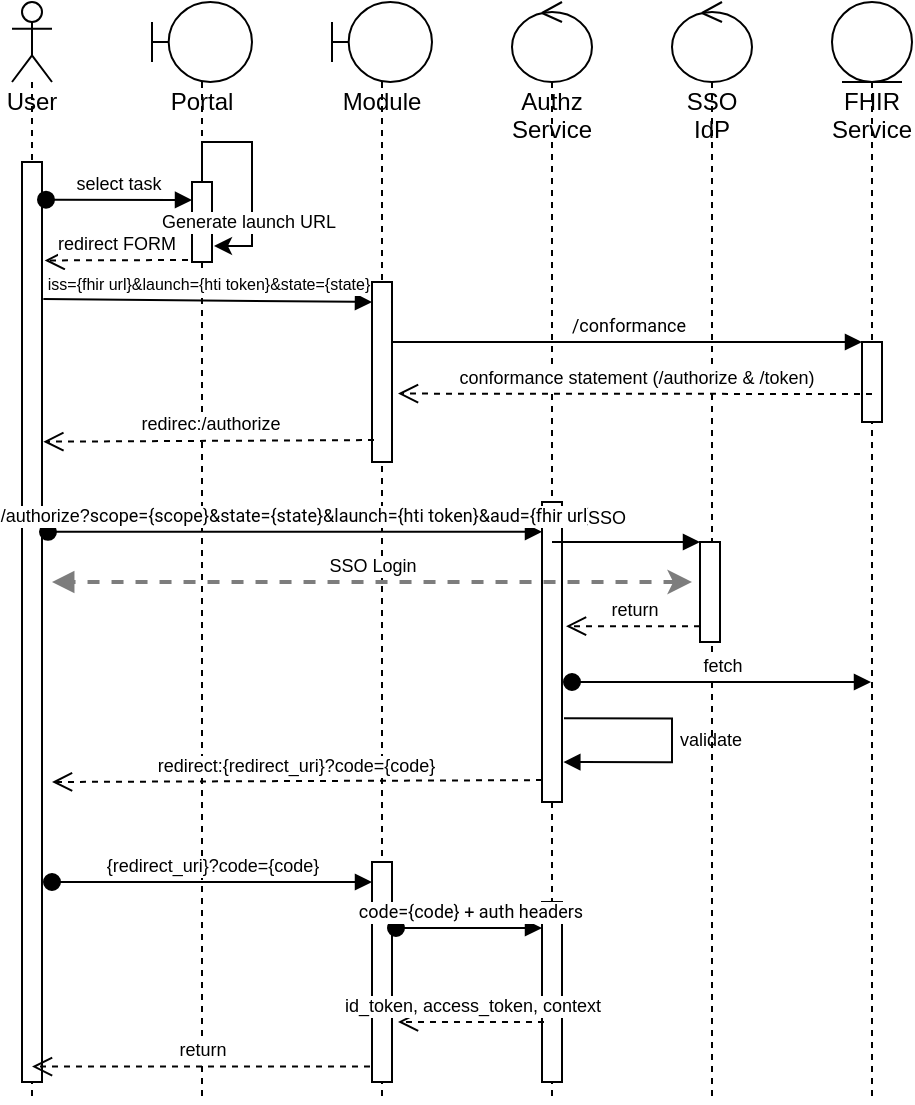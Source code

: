 <mxfile version="20.3.1" type="github">
  <diagram id="ASmLAsQBJp6RxAvkR3ZK" name="Page-1">
    <mxGraphModel dx="931" dy="620" grid="1" gridSize="10" guides="1" tooltips="1" connect="1" arrows="1" fold="1" page="1" pageScale="1" pageWidth="827" pageHeight="1169" math="0" shadow="0">
      <root>
        <mxCell id="0" />
        <mxCell id="1" parent="0" />
        <mxCell id="73914hcnSvvW4cPeAc7Q-7" value="User" style="shape=umlLifeline;participant=umlActor;perimeter=lifelinePerimeter;whiteSpace=wrap;html=1;container=1;collapsible=0;recursiveResize=0;verticalAlign=top;spacingTop=36;outlineConnect=0;" parent="1" vertex="1">
          <mxGeometry x="70" y="40" width="20" height="550" as="geometry" />
        </mxCell>
        <mxCell id="73914hcnSvvW4cPeAc7Q-14" value="" style="html=1;points=[];perimeter=orthogonalPerimeter;" parent="73914hcnSvvW4cPeAc7Q-7" vertex="1">
          <mxGeometry x="5" y="80" width="10" height="460" as="geometry" />
        </mxCell>
        <mxCell id="73914hcnSvvW4cPeAc7Q-8" value="Portal" style="shape=umlLifeline;participant=umlBoundary;perimeter=lifelinePerimeter;whiteSpace=wrap;html=1;container=1;collapsible=0;recursiveResize=0;verticalAlign=top;spacingTop=36;outlineConnect=0;" parent="1" vertex="1">
          <mxGeometry x="140" y="40" width="50" height="550" as="geometry" />
        </mxCell>
        <mxCell id="73914hcnSvvW4cPeAc7Q-16" value="" style="html=1;points=[];perimeter=orthogonalPerimeter;" parent="73914hcnSvvW4cPeAc7Q-8" vertex="1">
          <mxGeometry x="20" y="90" width="10" height="40" as="geometry" />
        </mxCell>
        <mxCell id="73914hcnSvvW4cPeAc7Q-20" style="edgeStyle=orthogonalEdgeStyle;rounded=0;orthogonalLoop=1;jettySize=auto;html=1;entryX=1.1;entryY=0.8;entryDx=0;entryDy=0;entryPerimeter=0;" parent="73914hcnSvvW4cPeAc7Q-8" source="73914hcnSvvW4cPeAc7Q-16" target="73914hcnSvvW4cPeAc7Q-16" edge="1">
          <mxGeometry relative="1" as="geometry" />
        </mxCell>
        <mxCell id="73914hcnSvvW4cPeAc7Q-21" value="Generate launch URL" style="edgeLabel;html=1;align=center;verticalAlign=middle;resizable=0;points=[];fontSize=9;" parent="73914hcnSvvW4cPeAc7Q-20" vertex="1" connectable="0">
          <mxGeometry x="0.328" y="-2" relative="1" as="geometry">
            <mxPoint y="8" as="offset" />
          </mxGeometry>
        </mxCell>
        <mxCell id="73914hcnSvvW4cPeAc7Q-9" value="Module" style="shape=umlLifeline;participant=umlBoundary;perimeter=lifelinePerimeter;whiteSpace=wrap;html=1;container=1;collapsible=0;recursiveResize=0;verticalAlign=top;spacingTop=36;outlineConnect=0;" parent="1" vertex="1">
          <mxGeometry x="230" y="40" width="50" height="550" as="geometry" />
        </mxCell>
        <mxCell id="73914hcnSvvW4cPeAc7Q-23" value="" style="html=1;points=[];perimeter=orthogonalPerimeter;fontSize=9;" parent="73914hcnSvvW4cPeAc7Q-9" vertex="1">
          <mxGeometry x="20" y="140" width="10" height="90" as="geometry" />
        </mxCell>
        <mxCell id="73914hcnSvvW4cPeAc7Q-40" value="" style="html=1;points=[];perimeter=orthogonalPerimeter;fontSize=9;" parent="73914hcnSvvW4cPeAc7Q-9" vertex="1">
          <mxGeometry x="20" y="430" width="10" height="110" as="geometry" />
        </mxCell>
        <mxCell id="73914hcnSvvW4cPeAc7Q-11" value="Authz Service" style="shape=umlLifeline;participant=umlControl;perimeter=lifelinePerimeter;whiteSpace=wrap;html=1;container=1;collapsible=0;recursiveResize=0;verticalAlign=top;spacingTop=36;outlineConnect=0;" parent="1" vertex="1">
          <mxGeometry x="320" y="40" width="40" height="550" as="geometry" />
        </mxCell>
        <mxCell id="73914hcnSvvW4cPeAc7Q-31" value="" style="html=1;points=[];perimeter=orthogonalPerimeter;fontSize=9;" parent="73914hcnSvvW4cPeAc7Q-11" vertex="1">
          <mxGeometry x="15" y="250" width="10" height="150" as="geometry" />
        </mxCell>
        <mxCell id="73914hcnSvvW4cPeAc7Q-42" value="" style="html=1;points=[];perimeter=orthogonalPerimeter;fontSize=9;" parent="73914hcnSvvW4cPeAc7Q-11" vertex="1">
          <mxGeometry x="15" y="450" width="10" height="90" as="geometry" />
        </mxCell>
        <mxCell id="73914hcnSvvW4cPeAc7Q-52" value="validate" style="edgeStyle=orthogonalEdgeStyle;html=1;align=left;spacingLeft=2;endArrow=block;rounded=0;fontSize=9;strokeColor=#030303;strokeWidth=1;exitX=1.1;exitY=0.721;exitDx=0;exitDy=0;exitPerimeter=0;entryX=1.067;entryY=0.867;entryDx=0;entryDy=0;entryPerimeter=0;" parent="73914hcnSvvW4cPeAc7Q-11" source="73914hcnSvvW4cPeAc7Q-31" target="73914hcnSvvW4cPeAc7Q-31" edge="1">
          <mxGeometry relative="1" as="geometry">
            <mxPoint x="205" y="360" as="sourcePoint" />
            <Array as="points">
              <mxPoint x="80" y="358" />
              <mxPoint x="80" y="380" />
            </Array>
            <mxPoint x="30" y="380" as="targetPoint" />
          </mxGeometry>
        </mxCell>
        <mxCell id="73914hcnSvvW4cPeAc7Q-12" value="SSO IdP" style="shape=umlLifeline;participant=umlControl;perimeter=lifelinePerimeter;whiteSpace=wrap;html=1;container=1;collapsible=0;recursiveResize=0;verticalAlign=top;spacingTop=36;outlineConnect=0;" parent="1" vertex="1">
          <mxGeometry x="400" y="40" width="40" height="550" as="geometry" />
        </mxCell>
        <mxCell id="73914hcnSvvW4cPeAc7Q-33" value="" style="html=1;points=[];perimeter=orthogonalPerimeter;fontSize=9;" parent="73914hcnSvvW4cPeAc7Q-12" vertex="1">
          <mxGeometry x="14" y="270" width="10" height="50" as="geometry" />
        </mxCell>
        <mxCell id="73914hcnSvvW4cPeAc7Q-13" value="FHIR Service" style="shape=umlLifeline;participant=umlEntity;perimeter=lifelinePerimeter;whiteSpace=wrap;html=1;container=1;collapsible=0;recursiveResize=0;verticalAlign=top;spacingTop=36;outlineConnect=0;" parent="1" vertex="1">
          <mxGeometry x="480" y="40" width="40" height="550" as="geometry" />
        </mxCell>
        <mxCell id="73914hcnSvvW4cPeAc7Q-28" value="" style="html=1;points=[];perimeter=orthogonalPerimeter;fontSize=9;" parent="73914hcnSvvW4cPeAc7Q-13" vertex="1">
          <mxGeometry x="15" y="170" width="10" height="40" as="geometry" />
        </mxCell>
        <mxCell id="73914hcnSvvW4cPeAc7Q-15" value="select task" style="html=1;verticalAlign=bottom;startArrow=oval;startFill=1;endArrow=block;startSize=8;rounded=0;fontSize=9;exitX=1.2;exitY=0.041;exitDx=0;exitDy=0;exitPerimeter=0;" parent="1" source="73914hcnSvvW4cPeAc7Q-14" edge="1">
          <mxGeometry width="60" relative="1" as="geometry">
            <mxPoint x="90" y="140" as="sourcePoint" />
            <mxPoint x="160" y="139" as="targetPoint" />
          </mxGeometry>
        </mxCell>
        <mxCell id="73914hcnSvvW4cPeAc7Q-17" value="redirect FORM" style="html=1;verticalAlign=bottom;endArrow=open;dashed=1;endSize=8;rounded=0;exitX=-0.2;exitY=0.975;exitDx=0;exitDy=0;exitPerimeter=0;fontSize=9;entryX=1.133;entryY=0.107;entryDx=0;entryDy=0;entryPerimeter=0;" parent="1" source="73914hcnSvvW4cPeAc7Q-16" target="73914hcnSvvW4cPeAc7Q-14" edge="1">
          <mxGeometry relative="1" as="geometry">
            <mxPoint x="450" y="320" as="sourcePoint" />
            <mxPoint x="90" y="170" as="targetPoint" />
          </mxGeometry>
        </mxCell>
        <mxCell id="73914hcnSvvW4cPeAc7Q-22" value="&lt;span style=&quot;text-align: start;&quot; id=&quot;docs-internal-guid-1505f8b8-7fff-2bb9-398f-21b4f6429415&quot;&gt;&lt;p style=&quot;line-height: 1.2; text-align: center; margin-top: 0pt; margin-bottom: 0pt;&quot; dir=&quot;ltr&quot;&gt;&lt;span style=&quot;font-family: Asap, sans-serif; font-variant-ligatures: normal; font-variant-east-asian: normal; font-variant-position: normal; vertical-align: baseline;&quot;&gt;&lt;font style=&quot;font-size: 8px;&quot;&gt;iss={fhir url}&amp;amp;launch={hti token}&amp;amp;state={state}&lt;/font&gt;&lt;/span&gt;&lt;/p&gt;&lt;/span&gt;" style="html=1;verticalAlign=bottom;endArrow=block;rounded=0;exitX=1.067;exitY=0.149;exitDx=0;exitDy=0;exitPerimeter=0;" parent="1" source="73914hcnSvvW4cPeAc7Q-14" edge="1">
          <mxGeometry width="80" relative="1" as="geometry">
            <mxPoint x="90" y="190" as="sourcePoint" />
            <mxPoint x="250" y="190" as="targetPoint" />
          </mxGeometry>
        </mxCell>
        <mxCell id="73914hcnSvvW4cPeAc7Q-29" value="&lt;span style=&quot;text-align: start;&quot; id=&quot;docs-internal-guid-a28b069d-7fff-43a8-c809-6137400d5dd9&quot;&gt;&lt;span style=&quot;font-family: Roboto, sans-serif; font-variant-ligatures: normal; font-variant-east-asian: normal; font-variant-position: normal; vertical-align: baseline;&quot;&gt;&lt;font style=&quot;font-size: 9px;&quot;&gt;/conformance&lt;/font&gt;&lt;/span&gt;&lt;/span&gt;" style="html=1;verticalAlign=bottom;endArrow=block;entryX=0;entryY=0;rounded=0;fontSize=9;" parent="1" target="73914hcnSvvW4cPeAc7Q-28" edge="1">
          <mxGeometry relative="1" as="geometry">
            <mxPoint x="260" y="210" as="sourcePoint" />
          </mxGeometry>
        </mxCell>
        <mxCell id="73914hcnSvvW4cPeAc7Q-30" value="conformance statement (/authorize &amp;amp; /token)" style="html=1;verticalAlign=bottom;endArrow=open;dashed=1;endSize=8;rounded=0;fontSize=9;entryX=1.3;entryY=0.62;entryDx=0;entryDy=0;entryPerimeter=0;" parent="1" target="73914hcnSvvW4cPeAc7Q-23" edge="1">
          <mxGeometry relative="1" as="geometry">
            <mxPoint x="425" y="286" as="targetPoint" />
            <mxPoint x="500" y="236" as="sourcePoint" />
          </mxGeometry>
        </mxCell>
        <mxCell id="73914hcnSvvW4cPeAc7Q-32" value="&lt;span style=&quot;text-align: start;&quot; id=&quot;docs-internal-guid-549b7491-7fff-cfe8-88d7-1d511a69c36a&quot;&gt;&lt;span style=&quot;font-family: Roboto, sans-serif; font-variant-ligatures: normal; font-variant-east-asian: normal; font-variant-position: normal; vertical-align: baseline;&quot;&gt;&lt;font style=&quot;font-size: 9px;&quot;&gt;&lt;span style=&quot;font-family: Helvetica; text-align: center;&quot;&gt;/authorize?&lt;/span&gt;scope={scope}&amp;amp;state={state}&amp;amp;launch={hti token}&amp;amp;aud={fhir url}&lt;/font&gt;&lt;/span&gt;&lt;/span&gt;" style="html=1;verticalAlign=bottom;startArrow=oval;endArrow=block;startSize=8;rounded=0;fontSize=9;exitX=1.3;exitY=0.402;exitDx=0;exitDy=0;exitPerimeter=0;" parent="1" source="73914hcnSvvW4cPeAc7Q-14" target="73914hcnSvvW4cPeAc7Q-31" edge="1">
          <mxGeometry relative="1" as="geometry">
            <mxPoint x="90" y="280" as="sourcePoint" />
          </mxGeometry>
        </mxCell>
        <mxCell id="73914hcnSvvW4cPeAc7Q-34" value="SSO" style="html=1;verticalAlign=bottom;endArrow=block;entryX=0;entryY=0;rounded=0;fontSize=9;" parent="1" target="73914hcnSvvW4cPeAc7Q-33" edge="1">
          <mxGeometry x="-0.287" y="4" relative="1" as="geometry">
            <mxPoint x="340" y="310" as="sourcePoint" />
            <mxPoint as="offset" />
          </mxGeometry>
        </mxCell>
        <mxCell id="73914hcnSvvW4cPeAc7Q-36" value="SSO Login" style="html=1;verticalAlign=bottom;endArrow=block;rounded=0;fontSize=9;startArrow=classic;startFill=1;strokeWidth=2;dashed=1;strokeColor=#7D7D7D;" parent="1" edge="1">
          <mxGeometry width="80" relative="1" as="geometry">
            <mxPoint x="410" y="330" as="sourcePoint" />
            <mxPoint x="90" y="330" as="targetPoint" />
          </mxGeometry>
        </mxCell>
        <mxCell id="73914hcnSvvW4cPeAc7Q-35" value="return" style="html=1;verticalAlign=bottom;endArrow=open;dashed=1;endSize=8;rounded=0;fontSize=9;entryX=1.2;entryY=0.414;entryDx=0;entryDy=0;entryPerimeter=0;" parent="1" source="73914hcnSvvW4cPeAc7Q-33" target="73914hcnSvvW4cPeAc7Q-31" edge="1">
          <mxGeometry relative="1" as="geometry">
            <mxPoint x="350" y="350" as="targetPoint" />
            <mxPoint x="410" y="350" as="sourcePoint" />
          </mxGeometry>
        </mxCell>
        <mxCell id="73914hcnSvvW4cPeAc7Q-37" value="redirec:/authorize" style="html=1;verticalAlign=bottom;endArrow=open;dashed=1;endSize=8;rounded=0;exitX=0.1;exitY=0.878;exitDx=0;exitDy=0;exitPerimeter=0;fontSize=9;entryX=1.067;entryY=0.304;entryDx=0;entryDy=0;entryPerimeter=0;" parent="1" source="73914hcnSvvW4cPeAc7Q-23" target="73914hcnSvvW4cPeAc7Q-14" edge="1">
          <mxGeometry relative="1" as="geometry">
            <mxPoint x="238.5" y="260" as="sourcePoint" />
            <mxPoint x="90" y="260" as="targetPoint" />
          </mxGeometry>
        </mxCell>
        <mxCell id="73914hcnSvvW4cPeAc7Q-39" value="redirect:{redirect_uri}?code={code}&amp;nbsp;" style="html=1;verticalAlign=bottom;endArrow=open;dashed=1;endSize=8;rounded=0;fontSize=9;strokeWidth=1;exitX=0;exitY=0.927;exitDx=0;exitDy=0;exitPerimeter=0;" parent="1" source="73914hcnSvvW4cPeAc7Q-31" edge="1">
          <mxGeometry relative="1" as="geometry">
            <mxPoint x="390" y="340" as="sourcePoint" />
            <mxPoint x="90" y="430" as="targetPoint" />
          </mxGeometry>
        </mxCell>
        <mxCell id="73914hcnSvvW4cPeAc7Q-41" value="{redirect_uri}?code={code}" style="html=1;verticalAlign=bottom;startArrow=oval;endArrow=block;startSize=8;rounded=0;fontSize=9;strokeWidth=1;" parent="1" target="73914hcnSvvW4cPeAc7Q-40" edge="1">
          <mxGeometry relative="1" as="geometry">
            <mxPoint x="90" y="480" as="sourcePoint" />
          </mxGeometry>
        </mxCell>
        <mxCell id="73914hcnSvvW4cPeAc7Q-43" value="&lt;span style=&quot;text-align: start;&quot; id=&quot;docs-internal-guid-0ab07bfd-7fff-b5ed-49af-7fb6f616343c&quot;&gt;&lt;p style=&quot;line-height: 1.2; text-align: center; margin-top: 0pt; margin-bottom: 0pt;&quot; dir=&quot;ltr&quot;&gt;&lt;span style=&quot;font-family: Roboto, sans-serif; font-variant-ligatures: normal; font-variant-east-asian: normal; font-variant-position: normal; vertical-align: baseline;&quot;&gt;&lt;font style=&quot;font-size: 9px;&quot;&gt;code={code} + auth headers&lt;/font&gt;&lt;/span&gt;&lt;/p&gt;&lt;/span&gt;" style="html=1;verticalAlign=bottom;startArrow=oval;endArrow=block;startSize=8;rounded=0;fontSize=9;strokeWidth=1;exitX=1.2;exitY=0.3;exitDx=0;exitDy=0;exitPerimeter=0;" parent="1" source="73914hcnSvvW4cPeAc7Q-40" target="73914hcnSvvW4cPeAc7Q-42" edge="1">
          <mxGeometry relative="1" as="geometry">
            <mxPoint x="275" y="440" as="sourcePoint" />
          </mxGeometry>
        </mxCell>
        <mxCell id="73914hcnSvvW4cPeAc7Q-55" value="id_token, access_token, context" style="html=1;verticalAlign=bottom;endArrow=open;dashed=1;endSize=8;rounded=0;fontSize=9;strokeColor=#030303;strokeWidth=1;exitX=0.1;exitY=0.667;exitDx=0;exitDy=0;exitPerimeter=0;entryX=1.3;entryY=0.727;entryDx=0;entryDy=0;entryPerimeter=0;" parent="1" source="73914hcnSvvW4cPeAc7Q-42" target="73914hcnSvvW4cPeAc7Q-40" edge="1">
          <mxGeometry relative="1" as="geometry">
            <mxPoint x="380" y="440" as="sourcePoint" />
            <mxPoint x="300" y="440" as="targetPoint" />
          </mxGeometry>
        </mxCell>
        <mxCell id="73914hcnSvvW4cPeAc7Q-56" value="return" style="html=1;verticalAlign=bottom;endArrow=open;dashed=1;endSize=8;rounded=0;fontSize=9;strokeColor=#030303;strokeWidth=1;exitX=-0.1;exitY=0.93;exitDx=0;exitDy=0;exitPerimeter=0;" parent="1" source="73914hcnSvvW4cPeAc7Q-40" target="73914hcnSvvW4cPeAc7Q-7" edge="1">
          <mxGeometry relative="1" as="geometry">
            <mxPoint x="380" y="350" as="sourcePoint" />
            <mxPoint x="300" y="350" as="targetPoint" />
          </mxGeometry>
        </mxCell>
        <mxCell id="ZieVGQnrHWk_WUKfghvS-3" value="fetch" style="html=1;verticalAlign=bottom;startArrow=oval;startFill=1;endArrow=block;startSize=8;rounded=0;fontSize=9;" edge="1" parent="1" target="73914hcnSvvW4cPeAc7Q-13">
          <mxGeometry width="60" relative="1" as="geometry">
            <mxPoint x="350" y="380" as="sourcePoint" />
            <mxPoint x="440" y="320" as="targetPoint" />
            <Array as="points">
              <mxPoint x="470" y="380" />
            </Array>
          </mxGeometry>
        </mxCell>
      </root>
    </mxGraphModel>
  </diagram>
</mxfile>
